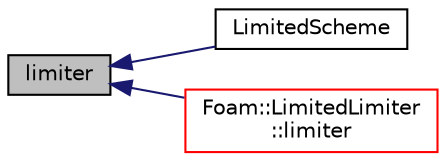 digraph "limiter"
{
  bgcolor="transparent";
  edge [fontname="Helvetica",fontsize="10",labelfontname="Helvetica",labelfontsize="10"];
  node [fontname="Helvetica",fontsize="10",shape=record];
  rankdir="LR";
  Node1 [label="limiter",height=0.2,width=0.4,color="black", fillcolor="grey75", style="filled", fontcolor="black"];
  Node1 -> Node2 [dir="back",color="midnightblue",fontsize="10",style="solid",fontname="Helvetica"];
  Node2 [label="LimitedScheme",height=0.2,width=0.4,color="black",URL="$a01344.html#a9c3f8de29dbc7c162a4e32ee27cb8104",tooltip="Construct from mesh, faceFlux and Istream. "];
  Node1 -> Node3 [dir="back",color="midnightblue",fontsize="10",style="solid",fontname="Helvetica"];
  Node3 [label="Foam::LimitedLimiter\l::limiter",height=0.2,width=0.4,color="red",URL="$a01342.html#af35ae7554b25b941a59f5b2f588cdc4a"];
}
